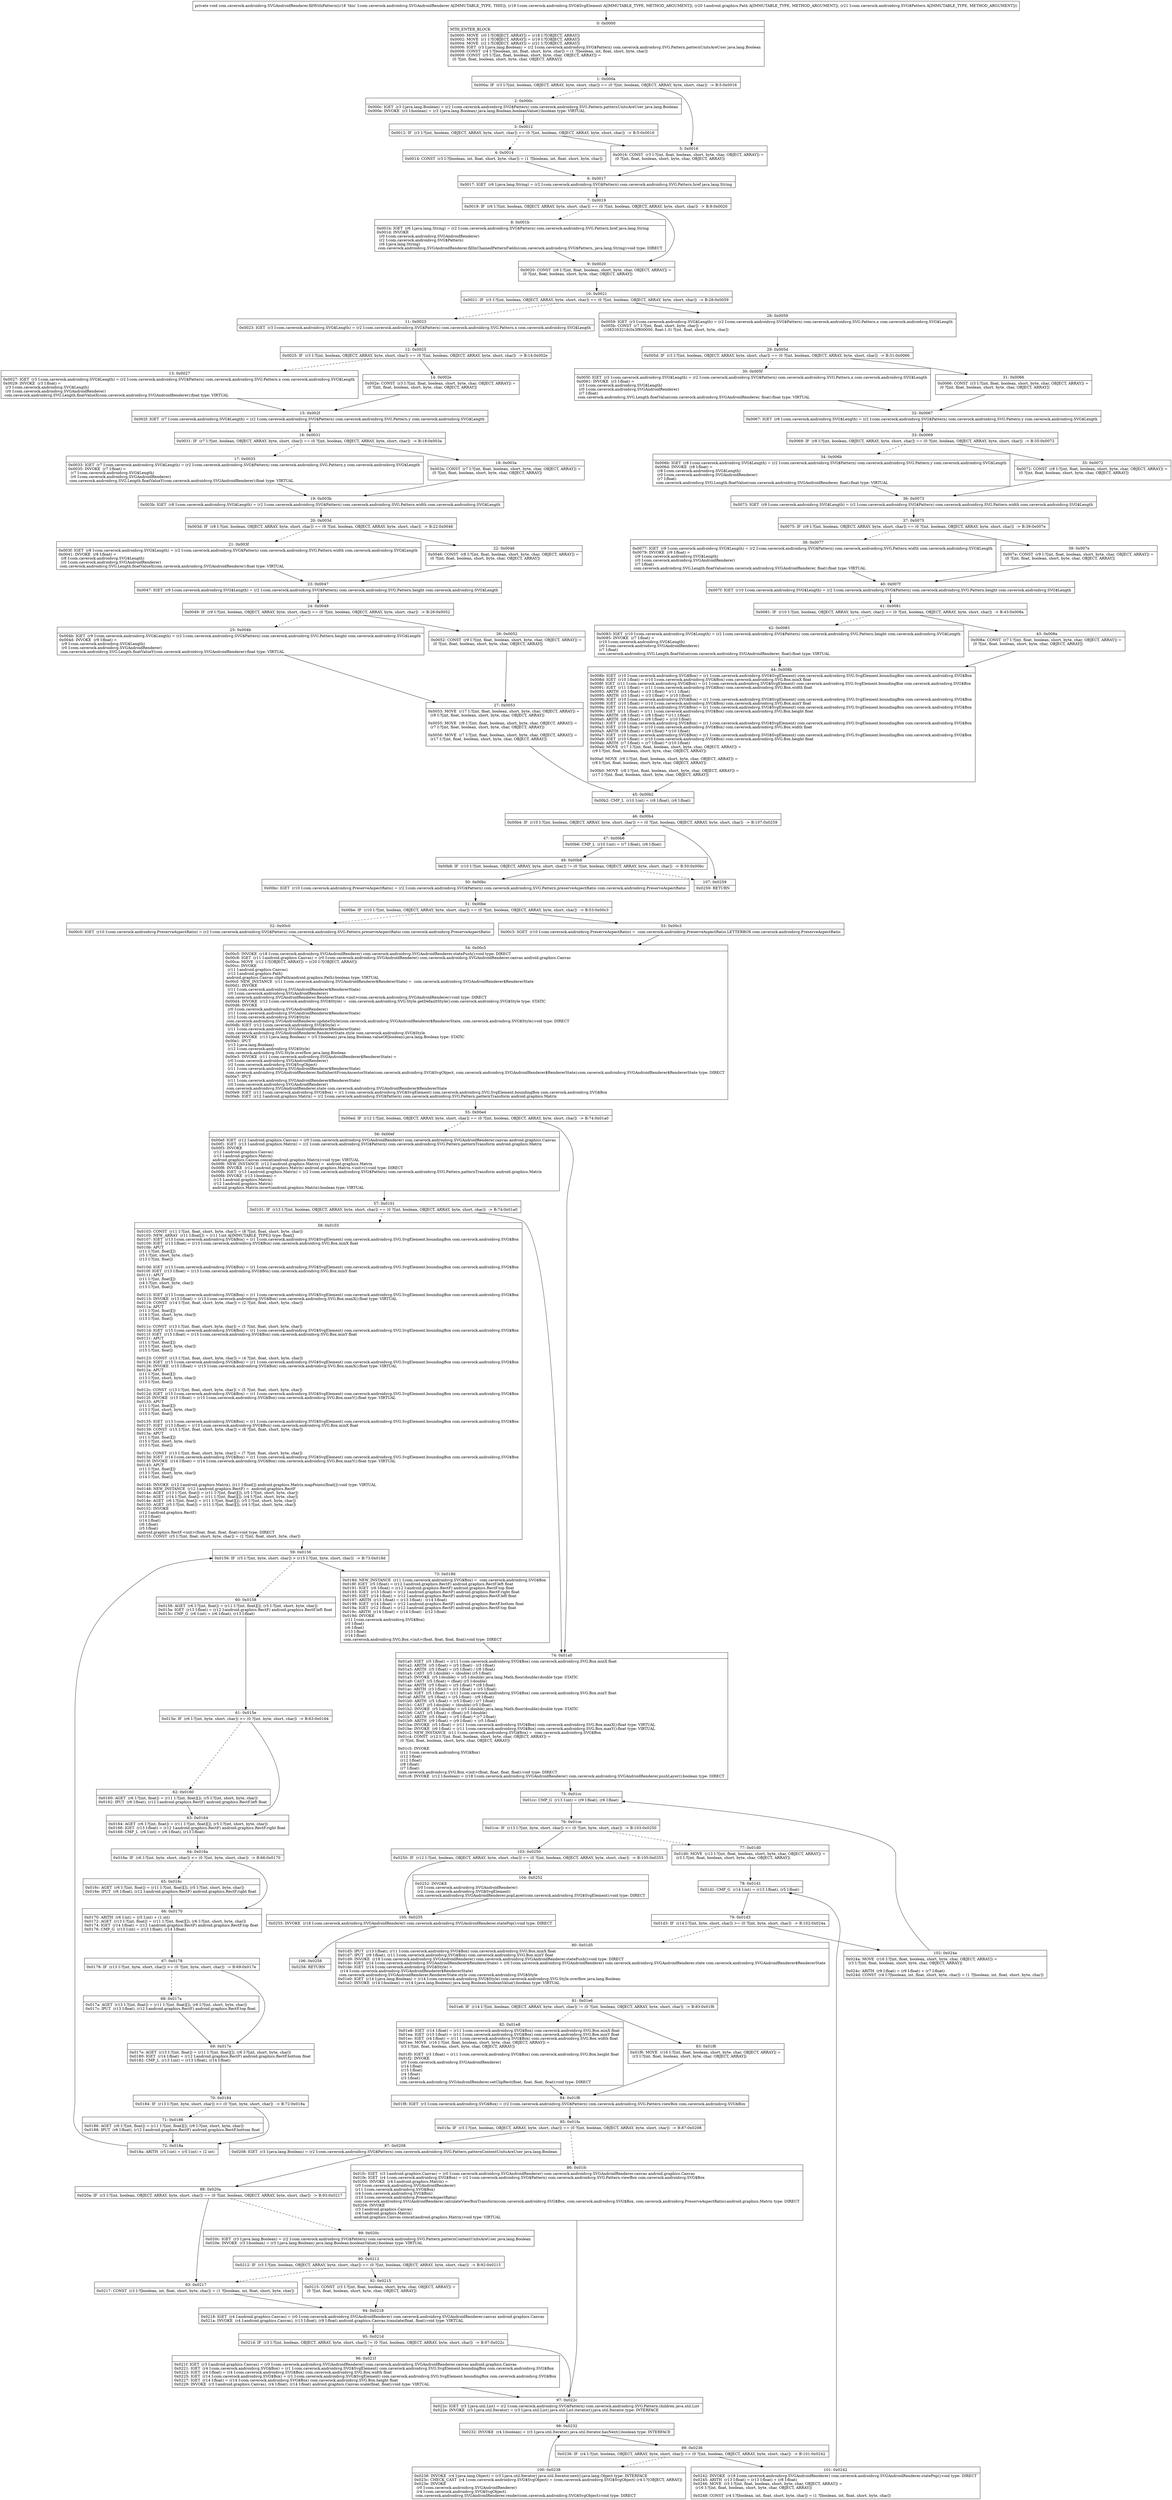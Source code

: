 digraph "CFG forcom.caverock.androidsvg.SVGAndroidRenderer.fillWithPattern(Lcom\/caverock\/androidsvg\/SVG$SvgElement;Landroid\/graphics\/Path;Lcom\/caverock\/androidsvg\/SVG$Pattern;)V" {
Node_0 [shape=record,label="{0\:\ 0x0000|MTH_ENTER_BLOCK\l|0x0000: MOVE  (r0 I:?[OBJECT, ARRAY]) = (r18 I:?[OBJECT, ARRAY]) \l0x0002: MOVE  (r1 I:?[OBJECT, ARRAY]) = (r19 I:?[OBJECT, ARRAY]) \l0x0004: MOVE  (r2 I:?[OBJECT, ARRAY]) = (r21 I:?[OBJECT, ARRAY]) \l0x0006: IGET  (r3 I:java.lang.Boolean) = (r2 I:com.caverock.androidsvg.SVG$Pattern) com.caverock.androidsvg.SVG.Pattern.patternUnitsAreUser java.lang.Boolean \l0x0008: CONST  (r4 I:?[boolean, int, float, short, byte, char]) = (1 ?[boolean, int, float, short, byte, char]) \l0x0009: CONST  (r5 I:?[int, float, boolean, short, byte, char, OBJECT, ARRAY]) = \l  (0 ?[int, float, boolean, short, byte, char, OBJECT, ARRAY])\l \l}"];
Node_1 [shape=record,label="{1\:\ 0x000a|0x000a: IF  (r3 I:?[int, boolean, OBJECT, ARRAY, byte, short, char]) == (0 ?[int, boolean, OBJECT, ARRAY, byte, short, char])  \-\> B:5:0x0016 \l}"];
Node_2 [shape=record,label="{2\:\ 0x000c|0x000c: IGET  (r3 I:java.lang.Boolean) = (r2 I:com.caverock.androidsvg.SVG$Pattern) com.caverock.androidsvg.SVG.Pattern.patternUnitsAreUser java.lang.Boolean \l0x000e: INVOKE  (r3 I:boolean) = (r3 I:java.lang.Boolean) java.lang.Boolean.booleanValue():boolean type: VIRTUAL \l}"];
Node_3 [shape=record,label="{3\:\ 0x0012|0x0012: IF  (r3 I:?[int, boolean, OBJECT, ARRAY, byte, short, char]) == (0 ?[int, boolean, OBJECT, ARRAY, byte, short, char])  \-\> B:5:0x0016 \l}"];
Node_4 [shape=record,label="{4\:\ 0x0014|0x0014: CONST  (r3 I:?[boolean, int, float, short, byte, char]) = (1 ?[boolean, int, float, short, byte, char]) \l}"];
Node_5 [shape=record,label="{5\:\ 0x0016|0x0016: CONST  (r3 I:?[int, float, boolean, short, byte, char, OBJECT, ARRAY]) = \l  (0 ?[int, float, boolean, short, byte, char, OBJECT, ARRAY])\l \l}"];
Node_6 [shape=record,label="{6\:\ 0x0017|0x0017: IGET  (r6 I:java.lang.String) = (r2 I:com.caverock.androidsvg.SVG$Pattern) com.caverock.androidsvg.SVG.Pattern.href java.lang.String \l}"];
Node_7 [shape=record,label="{7\:\ 0x0019|0x0019: IF  (r6 I:?[int, boolean, OBJECT, ARRAY, byte, short, char]) == (0 ?[int, boolean, OBJECT, ARRAY, byte, short, char])  \-\> B:9:0x0020 \l}"];
Node_8 [shape=record,label="{8\:\ 0x001b|0x001b: IGET  (r6 I:java.lang.String) = (r2 I:com.caverock.androidsvg.SVG$Pattern) com.caverock.androidsvg.SVG.Pattern.href java.lang.String \l0x001d: INVOKE  \l  (r0 I:com.caverock.androidsvg.SVGAndroidRenderer)\l  (r2 I:com.caverock.androidsvg.SVG$Pattern)\l  (r6 I:java.lang.String)\l com.caverock.androidsvg.SVGAndroidRenderer.fillInChainedPatternFields(com.caverock.androidsvg.SVG$Pattern, java.lang.String):void type: DIRECT \l}"];
Node_9 [shape=record,label="{9\:\ 0x0020|0x0020: CONST  (r6 I:?[int, float, boolean, short, byte, char, OBJECT, ARRAY]) = \l  (0 ?[int, float, boolean, short, byte, char, OBJECT, ARRAY])\l \l}"];
Node_10 [shape=record,label="{10\:\ 0x0021|0x0021: IF  (r3 I:?[int, boolean, OBJECT, ARRAY, byte, short, char]) == (0 ?[int, boolean, OBJECT, ARRAY, byte, short, char])  \-\> B:28:0x0059 \l}"];
Node_11 [shape=record,label="{11\:\ 0x0023|0x0023: IGET  (r3 I:com.caverock.androidsvg.SVG$Length) = (r2 I:com.caverock.androidsvg.SVG$Pattern) com.caverock.androidsvg.SVG.Pattern.x com.caverock.androidsvg.SVG$Length \l}"];
Node_12 [shape=record,label="{12\:\ 0x0025|0x0025: IF  (r3 I:?[int, boolean, OBJECT, ARRAY, byte, short, char]) == (0 ?[int, boolean, OBJECT, ARRAY, byte, short, char])  \-\> B:14:0x002e \l}"];
Node_13 [shape=record,label="{13\:\ 0x0027|0x0027: IGET  (r3 I:com.caverock.androidsvg.SVG$Length) = (r2 I:com.caverock.androidsvg.SVG$Pattern) com.caverock.androidsvg.SVG.Pattern.x com.caverock.androidsvg.SVG$Length \l0x0029: INVOKE  (r3 I:float) = \l  (r3 I:com.caverock.androidsvg.SVG$Length)\l  (r0 I:com.caverock.androidsvg.SVGAndroidRenderer)\l com.caverock.androidsvg.SVG.Length.floatValueX(com.caverock.androidsvg.SVGAndroidRenderer):float type: VIRTUAL \l}"];
Node_14 [shape=record,label="{14\:\ 0x002e|0x002e: CONST  (r3 I:?[int, float, boolean, short, byte, char, OBJECT, ARRAY]) = \l  (0 ?[int, float, boolean, short, byte, char, OBJECT, ARRAY])\l \l}"];
Node_15 [shape=record,label="{15\:\ 0x002f|0x002f: IGET  (r7 I:com.caverock.androidsvg.SVG$Length) = (r2 I:com.caverock.androidsvg.SVG$Pattern) com.caverock.androidsvg.SVG.Pattern.y com.caverock.androidsvg.SVG$Length \l}"];
Node_16 [shape=record,label="{16\:\ 0x0031|0x0031: IF  (r7 I:?[int, boolean, OBJECT, ARRAY, byte, short, char]) == (0 ?[int, boolean, OBJECT, ARRAY, byte, short, char])  \-\> B:18:0x003a \l}"];
Node_17 [shape=record,label="{17\:\ 0x0033|0x0033: IGET  (r7 I:com.caverock.androidsvg.SVG$Length) = (r2 I:com.caverock.androidsvg.SVG$Pattern) com.caverock.androidsvg.SVG.Pattern.y com.caverock.androidsvg.SVG$Length \l0x0035: INVOKE  (r7 I:float) = \l  (r7 I:com.caverock.androidsvg.SVG$Length)\l  (r0 I:com.caverock.androidsvg.SVGAndroidRenderer)\l com.caverock.androidsvg.SVG.Length.floatValueY(com.caverock.androidsvg.SVGAndroidRenderer):float type: VIRTUAL \l}"];
Node_18 [shape=record,label="{18\:\ 0x003a|0x003a: CONST  (r7 I:?[int, float, boolean, short, byte, char, OBJECT, ARRAY]) = \l  (0 ?[int, float, boolean, short, byte, char, OBJECT, ARRAY])\l \l}"];
Node_19 [shape=record,label="{19\:\ 0x003b|0x003b: IGET  (r8 I:com.caverock.androidsvg.SVG$Length) = (r2 I:com.caverock.androidsvg.SVG$Pattern) com.caverock.androidsvg.SVG.Pattern.width com.caverock.androidsvg.SVG$Length \l}"];
Node_20 [shape=record,label="{20\:\ 0x003d|0x003d: IF  (r8 I:?[int, boolean, OBJECT, ARRAY, byte, short, char]) == (0 ?[int, boolean, OBJECT, ARRAY, byte, short, char])  \-\> B:22:0x0046 \l}"];
Node_21 [shape=record,label="{21\:\ 0x003f|0x003f: IGET  (r8 I:com.caverock.androidsvg.SVG$Length) = (r2 I:com.caverock.androidsvg.SVG$Pattern) com.caverock.androidsvg.SVG.Pattern.width com.caverock.androidsvg.SVG$Length \l0x0041: INVOKE  (r8 I:float) = \l  (r8 I:com.caverock.androidsvg.SVG$Length)\l  (r0 I:com.caverock.androidsvg.SVGAndroidRenderer)\l com.caverock.androidsvg.SVG.Length.floatValueX(com.caverock.androidsvg.SVGAndroidRenderer):float type: VIRTUAL \l}"];
Node_22 [shape=record,label="{22\:\ 0x0046|0x0046: CONST  (r8 I:?[int, float, boolean, short, byte, char, OBJECT, ARRAY]) = \l  (0 ?[int, float, boolean, short, byte, char, OBJECT, ARRAY])\l \l}"];
Node_23 [shape=record,label="{23\:\ 0x0047|0x0047: IGET  (r9 I:com.caverock.androidsvg.SVG$Length) = (r2 I:com.caverock.androidsvg.SVG$Pattern) com.caverock.androidsvg.SVG.Pattern.height com.caverock.androidsvg.SVG$Length \l}"];
Node_24 [shape=record,label="{24\:\ 0x0049|0x0049: IF  (r9 I:?[int, boolean, OBJECT, ARRAY, byte, short, char]) == (0 ?[int, boolean, OBJECT, ARRAY, byte, short, char])  \-\> B:26:0x0052 \l}"];
Node_25 [shape=record,label="{25\:\ 0x004b|0x004b: IGET  (r9 I:com.caverock.androidsvg.SVG$Length) = (r2 I:com.caverock.androidsvg.SVG$Pattern) com.caverock.androidsvg.SVG.Pattern.height com.caverock.androidsvg.SVG$Length \l0x004d: INVOKE  (r9 I:float) = \l  (r9 I:com.caverock.androidsvg.SVG$Length)\l  (r0 I:com.caverock.androidsvg.SVGAndroidRenderer)\l com.caverock.androidsvg.SVG.Length.floatValueY(com.caverock.androidsvg.SVGAndroidRenderer):float type: VIRTUAL \l}"];
Node_26 [shape=record,label="{26\:\ 0x0052|0x0052: CONST  (r9 I:?[int, float, boolean, short, byte, char, OBJECT, ARRAY]) = \l  (0 ?[int, float, boolean, short, byte, char, OBJECT, ARRAY])\l \l}"];
Node_27 [shape=record,label="{27\:\ 0x0053|0x0053: MOVE  (r17 I:?[int, float, boolean, short, byte, char, OBJECT, ARRAY]) = \l  (r9 I:?[int, float, boolean, short, byte, char, OBJECT, ARRAY])\l \l0x0055: MOVE  (r9 I:?[int, float, boolean, short, byte, char, OBJECT, ARRAY]) = \l  (r7 I:?[int, float, boolean, short, byte, char, OBJECT, ARRAY])\l \l0x0056: MOVE  (r7 I:?[int, float, boolean, short, byte, char, OBJECT, ARRAY]) = \l  (r17 I:?[int, float, boolean, short, byte, char, OBJECT, ARRAY])\l \l}"];
Node_28 [shape=record,label="{28\:\ 0x0059|0x0059: IGET  (r3 I:com.caverock.androidsvg.SVG$Length) = (r2 I:com.caverock.androidsvg.SVG$Pattern) com.caverock.androidsvg.SVG.Pattern.x com.caverock.androidsvg.SVG$Length \l0x005b: CONST  (r7 I:?[int, float, short, byte, char]) = \l  (1065353216(0x3f800000, float:1.0) ?[int, float, short, byte, char])\l \l}"];
Node_29 [shape=record,label="{29\:\ 0x005d|0x005d: IF  (r3 I:?[int, boolean, OBJECT, ARRAY, byte, short, char]) == (0 ?[int, boolean, OBJECT, ARRAY, byte, short, char])  \-\> B:31:0x0066 \l}"];
Node_30 [shape=record,label="{30\:\ 0x005f|0x005f: IGET  (r3 I:com.caverock.androidsvg.SVG$Length) = (r2 I:com.caverock.androidsvg.SVG$Pattern) com.caverock.androidsvg.SVG.Pattern.x com.caverock.androidsvg.SVG$Length \l0x0061: INVOKE  (r3 I:float) = \l  (r3 I:com.caverock.androidsvg.SVG$Length)\l  (r0 I:com.caverock.androidsvg.SVGAndroidRenderer)\l  (r7 I:float)\l com.caverock.androidsvg.SVG.Length.floatValue(com.caverock.androidsvg.SVGAndroidRenderer, float):float type: VIRTUAL \l}"];
Node_31 [shape=record,label="{31\:\ 0x0066|0x0066: CONST  (r3 I:?[int, float, boolean, short, byte, char, OBJECT, ARRAY]) = \l  (0 ?[int, float, boolean, short, byte, char, OBJECT, ARRAY])\l \l}"];
Node_32 [shape=record,label="{32\:\ 0x0067|0x0067: IGET  (r8 I:com.caverock.androidsvg.SVG$Length) = (r2 I:com.caverock.androidsvg.SVG$Pattern) com.caverock.androidsvg.SVG.Pattern.y com.caverock.androidsvg.SVG$Length \l}"];
Node_33 [shape=record,label="{33\:\ 0x0069|0x0069: IF  (r8 I:?[int, boolean, OBJECT, ARRAY, byte, short, char]) == (0 ?[int, boolean, OBJECT, ARRAY, byte, short, char])  \-\> B:35:0x0072 \l}"];
Node_34 [shape=record,label="{34\:\ 0x006b|0x006b: IGET  (r8 I:com.caverock.androidsvg.SVG$Length) = (r2 I:com.caverock.androidsvg.SVG$Pattern) com.caverock.androidsvg.SVG.Pattern.y com.caverock.androidsvg.SVG$Length \l0x006d: INVOKE  (r8 I:float) = \l  (r8 I:com.caverock.androidsvg.SVG$Length)\l  (r0 I:com.caverock.androidsvg.SVGAndroidRenderer)\l  (r7 I:float)\l com.caverock.androidsvg.SVG.Length.floatValue(com.caverock.androidsvg.SVGAndroidRenderer, float):float type: VIRTUAL \l}"];
Node_35 [shape=record,label="{35\:\ 0x0072|0x0072: CONST  (r8 I:?[int, float, boolean, short, byte, char, OBJECT, ARRAY]) = \l  (0 ?[int, float, boolean, short, byte, char, OBJECT, ARRAY])\l \l}"];
Node_36 [shape=record,label="{36\:\ 0x0073|0x0073: IGET  (r9 I:com.caverock.androidsvg.SVG$Length) = (r2 I:com.caverock.androidsvg.SVG$Pattern) com.caverock.androidsvg.SVG.Pattern.width com.caverock.androidsvg.SVG$Length \l}"];
Node_37 [shape=record,label="{37\:\ 0x0075|0x0075: IF  (r9 I:?[int, boolean, OBJECT, ARRAY, byte, short, char]) == (0 ?[int, boolean, OBJECT, ARRAY, byte, short, char])  \-\> B:39:0x007e \l}"];
Node_38 [shape=record,label="{38\:\ 0x0077|0x0077: IGET  (r9 I:com.caverock.androidsvg.SVG$Length) = (r2 I:com.caverock.androidsvg.SVG$Pattern) com.caverock.androidsvg.SVG.Pattern.width com.caverock.androidsvg.SVG$Length \l0x0079: INVOKE  (r9 I:float) = \l  (r9 I:com.caverock.androidsvg.SVG$Length)\l  (r0 I:com.caverock.androidsvg.SVGAndroidRenderer)\l  (r7 I:float)\l com.caverock.androidsvg.SVG.Length.floatValue(com.caverock.androidsvg.SVGAndroidRenderer, float):float type: VIRTUAL \l}"];
Node_39 [shape=record,label="{39\:\ 0x007e|0x007e: CONST  (r9 I:?[int, float, boolean, short, byte, char, OBJECT, ARRAY]) = \l  (0 ?[int, float, boolean, short, byte, char, OBJECT, ARRAY])\l \l}"];
Node_40 [shape=record,label="{40\:\ 0x007f|0x007f: IGET  (r10 I:com.caverock.androidsvg.SVG$Length) = (r2 I:com.caverock.androidsvg.SVG$Pattern) com.caverock.androidsvg.SVG.Pattern.height com.caverock.androidsvg.SVG$Length \l}"];
Node_41 [shape=record,label="{41\:\ 0x0081|0x0081: IF  (r10 I:?[int, boolean, OBJECT, ARRAY, byte, short, char]) == (0 ?[int, boolean, OBJECT, ARRAY, byte, short, char])  \-\> B:43:0x008a \l}"];
Node_42 [shape=record,label="{42\:\ 0x0083|0x0083: IGET  (r10 I:com.caverock.androidsvg.SVG$Length) = (r2 I:com.caverock.androidsvg.SVG$Pattern) com.caverock.androidsvg.SVG.Pattern.height com.caverock.androidsvg.SVG$Length \l0x0085: INVOKE  (r7 I:float) = \l  (r10 I:com.caverock.androidsvg.SVG$Length)\l  (r0 I:com.caverock.androidsvg.SVGAndroidRenderer)\l  (r7 I:float)\l com.caverock.androidsvg.SVG.Length.floatValue(com.caverock.androidsvg.SVGAndroidRenderer, float):float type: VIRTUAL \l}"];
Node_43 [shape=record,label="{43\:\ 0x008a|0x008a: CONST  (r7 I:?[int, float, boolean, short, byte, char, OBJECT, ARRAY]) = \l  (0 ?[int, float, boolean, short, byte, char, OBJECT, ARRAY])\l \l}"];
Node_44 [shape=record,label="{44\:\ 0x008b|0x008b: IGET  (r10 I:com.caverock.androidsvg.SVG$Box) = (r1 I:com.caverock.androidsvg.SVG$SvgElement) com.caverock.androidsvg.SVG.SvgElement.boundingBox com.caverock.androidsvg.SVG$Box \l0x008d: IGET  (r10 I:float) = (r10 I:com.caverock.androidsvg.SVG$Box) com.caverock.androidsvg.SVG.Box.minX float \l0x008f: IGET  (r11 I:com.caverock.androidsvg.SVG$Box) = (r1 I:com.caverock.androidsvg.SVG$SvgElement) com.caverock.androidsvg.SVG.SvgElement.boundingBox com.caverock.androidsvg.SVG$Box \l0x0091: IGET  (r11 I:float) = (r11 I:com.caverock.androidsvg.SVG$Box) com.caverock.androidsvg.SVG.Box.width float \l0x0093: ARITH  (r3 I:float) = (r3 I:float) * (r11 I:float) \l0x0095: ARITH  (r3 I:float) = (r3 I:float) + (r10 I:float) \l0x0096: IGET  (r10 I:com.caverock.androidsvg.SVG$Box) = (r1 I:com.caverock.androidsvg.SVG$SvgElement) com.caverock.androidsvg.SVG.SvgElement.boundingBox com.caverock.androidsvg.SVG$Box \l0x0098: IGET  (r10 I:float) = (r10 I:com.caverock.androidsvg.SVG$Box) com.caverock.androidsvg.SVG.Box.minY float \l0x009a: IGET  (r11 I:com.caverock.androidsvg.SVG$Box) = (r1 I:com.caverock.androidsvg.SVG$SvgElement) com.caverock.androidsvg.SVG.SvgElement.boundingBox com.caverock.androidsvg.SVG$Box \l0x009c: IGET  (r11 I:float) = (r11 I:com.caverock.androidsvg.SVG$Box) com.caverock.androidsvg.SVG.Box.height float \l0x009e: ARITH  (r8 I:float) = (r8 I:float) * (r11 I:float) \l0x00a0: ARITH  (r8 I:float) = (r8 I:float) + (r10 I:float) \l0x00a1: IGET  (r10 I:com.caverock.androidsvg.SVG$Box) = (r1 I:com.caverock.androidsvg.SVG$SvgElement) com.caverock.androidsvg.SVG.SvgElement.boundingBox com.caverock.androidsvg.SVG$Box \l0x00a3: IGET  (r10 I:float) = (r10 I:com.caverock.androidsvg.SVG$Box) com.caverock.androidsvg.SVG.Box.width float \l0x00a5: ARITH  (r9 I:float) = (r9 I:float) * (r10 I:float) \l0x00a7: IGET  (r10 I:com.caverock.androidsvg.SVG$Box) = (r1 I:com.caverock.androidsvg.SVG$SvgElement) com.caverock.androidsvg.SVG.SvgElement.boundingBox com.caverock.androidsvg.SVG$Box \l0x00a9: IGET  (r10 I:float) = (r10 I:com.caverock.androidsvg.SVG$Box) com.caverock.androidsvg.SVG.Box.height float \l0x00ab: ARITH  (r7 I:float) = (r7 I:float) * (r10 I:float) \l0x00ad: MOVE  (r17 I:?[int, float, boolean, short, byte, char, OBJECT, ARRAY]) = \l  (r9 I:?[int, float, boolean, short, byte, char, OBJECT, ARRAY])\l \l0x00af: MOVE  (r9 I:?[int, float, boolean, short, byte, char, OBJECT, ARRAY]) = \l  (r8 I:?[int, float, boolean, short, byte, char, OBJECT, ARRAY])\l \l0x00b0: MOVE  (r8 I:?[int, float, boolean, short, byte, char, OBJECT, ARRAY]) = \l  (r17 I:?[int, float, boolean, short, byte, char, OBJECT, ARRAY])\l \l}"];
Node_45 [shape=record,label="{45\:\ 0x00b2|0x00b2: CMP_L  (r10 I:int) = (r8 I:float), (r6 I:float) \l}"];
Node_46 [shape=record,label="{46\:\ 0x00b4|0x00b4: IF  (r10 I:?[int, boolean, OBJECT, ARRAY, byte, short, char]) == (0 ?[int, boolean, OBJECT, ARRAY, byte, short, char])  \-\> B:107:0x0259 \l}"];
Node_47 [shape=record,label="{47\:\ 0x00b6|0x00b6: CMP_L  (r10 I:int) = (r7 I:float), (r6 I:float) \l}"];
Node_48 [shape=record,label="{48\:\ 0x00b8|0x00b8: IF  (r10 I:?[int, boolean, OBJECT, ARRAY, byte, short, char]) != (0 ?[int, boolean, OBJECT, ARRAY, byte, short, char])  \-\> B:50:0x00bc \l}"];
Node_50 [shape=record,label="{50\:\ 0x00bc|0x00bc: IGET  (r10 I:com.caverock.androidsvg.PreserveAspectRatio) = (r2 I:com.caverock.androidsvg.SVG$Pattern) com.caverock.androidsvg.SVG.Pattern.preserveAspectRatio com.caverock.androidsvg.PreserveAspectRatio \l}"];
Node_51 [shape=record,label="{51\:\ 0x00be|0x00be: IF  (r10 I:?[int, boolean, OBJECT, ARRAY, byte, short, char]) == (0 ?[int, boolean, OBJECT, ARRAY, byte, short, char])  \-\> B:53:0x00c3 \l}"];
Node_52 [shape=record,label="{52\:\ 0x00c0|0x00c0: IGET  (r10 I:com.caverock.androidsvg.PreserveAspectRatio) = (r2 I:com.caverock.androidsvg.SVG$Pattern) com.caverock.androidsvg.SVG.Pattern.preserveAspectRatio com.caverock.androidsvg.PreserveAspectRatio \l}"];
Node_53 [shape=record,label="{53\:\ 0x00c3|0x00c3: SGET  (r10 I:com.caverock.androidsvg.PreserveAspectRatio) =  com.caverock.androidsvg.PreserveAspectRatio.LETTERBOX com.caverock.androidsvg.PreserveAspectRatio \l}"];
Node_54 [shape=record,label="{54\:\ 0x00c5|0x00c5: INVOKE  (r18 I:com.caverock.androidsvg.SVGAndroidRenderer) com.caverock.androidsvg.SVGAndroidRenderer.statePush():void type: DIRECT \l0x00c8: IGET  (r11 I:android.graphics.Canvas) = (r0 I:com.caverock.androidsvg.SVGAndroidRenderer) com.caverock.androidsvg.SVGAndroidRenderer.canvas android.graphics.Canvas \l0x00ca: MOVE  (r12 I:?[OBJECT, ARRAY]) = (r20 I:?[OBJECT, ARRAY]) \l0x00cc: INVOKE  \l  (r11 I:android.graphics.Canvas)\l  (r12 I:android.graphics.Path)\l android.graphics.Canvas.clipPath(android.graphics.Path):boolean type: VIRTUAL \l0x00cf: NEW_INSTANCE  (r11 I:com.caverock.androidsvg.SVGAndroidRenderer$RendererState) =  com.caverock.androidsvg.SVGAndroidRenderer$RendererState \l0x00d1: INVOKE  \l  (r11 I:com.caverock.androidsvg.SVGAndroidRenderer$RendererState)\l  (r0 I:com.caverock.androidsvg.SVGAndroidRenderer)\l com.caverock.androidsvg.SVGAndroidRenderer.RendererState.\<init\>(com.caverock.androidsvg.SVGAndroidRenderer):void type: DIRECT \l0x00d4: INVOKE  (r12 I:com.caverock.androidsvg.SVG$Style) =  com.caverock.androidsvg.SVG.Style.getDefaultStyle():com.caverock.androidsvg.SVG$Style type: STATIC \l0x00d8: INVOKE  \l  (r0 I:com.caverock.androidsvg.SVGAndroidRenderer)\l  (r11 I:com.caverock.androidsvg.SVGAndroidRenderer$RendererState)\l  (r12 I:com.caverock.androidsvg.SVG$Style)\l com.caverock.androidsvg.SVGAndroidRenderer.updateStyle(com.caverock.androidsvg.SVGAndroidRenderer$RendererState, com.caverock.androidsvg.SVG$Style):void type: DIRECT \l0x00db: IGET  (r12 I:com.caverock.androidsvg.SVG$Style) = \l  (r11 I:com.caverock.androidsvg.SVGAndroidRenderer$RendererState)\l com.caverock.androidsvg.SVGAndroidRenderer.RendererState.style com.caverock.androidsvg.SVG$Style \l0x00dd: INVOKE  (r13 I:java.lang.Boolean) = (r5 I:boolean) java.lang.Boolean.valueOf(boolean):java.lang.Boolean type: STATIC \l0x00e1: IPUT  \l  (r13 I:java.lang.Boolean)\l  (r12 I:com.caverock.androidsvg.SVG$Style)\l com.caverock.androidsvg.SVG.Style.overflow java.lang.Boolean \l0x00e3: INVOKE  (r11 I:com.caverock.androidsvg.SVGAndroidRenderer$RendererState) = \l  (r0 I:com.caverock.androidsvg.SVGAndroidRenderer)\l  (r2 I:com.caverock.androidsvg.SVG$SvgObject)\l  (r11 I:com.caverock.androidsvg.SVGAndroidRenderer$RendererState)\l com.caverock.androidsvg.SVGAndroidRenderer.findInheritFromAncestorState(com.caverock.androidsvg.SVG$SvgObject, com.caverock.androidsvg.SVGAndroidRenderer$RendererState):com.caverock.androidsvg.SVGAndroidRenderer$RendererState type: DIRECT \l0x00e7: IPUT  \l  (r11 I:com.caverock.androidsvg.SVGAndroidRenderer$RendererState)\l  (r0 I:com.caverock.androidsvg.SVGAndroidRenderer)\l com.caverock.androidsvg.SVGAndroidRenderer.state com.caverock.androidsvg.SVGAndroidRenderer$RendererState \l0x00e9: IGET  (r11 I:com.caverock.androidsvg.SVG$Box) = (r1 I:com.caverock.androidsvg.SVG$SvgElement) com.caverock.androidsvg.SVG.SvgElement.boundingBox com.caverock.androidsvg.SVG$Box \l0x00eb: IGET  (r12 I:android.graphics.Matrix) = (r2 I:com.caverock.androidsvg.SVG$Pattern) com.caverock.androidsvg.SVG.Pattern.patternTransform android.graphics.Matrix \l}"];
Node_55 [shape=record,label="{55\:\ 0x00ed|0x00ed: IF  (r12 I:?[int, boolean, OBJECT, ARRAY, byte, short, char]) == (0 ?[int, boolean, OBJECT, ARRAY, byte, short, char])  \-\> B:74:0x01a0 \l}"];
Node_56 [shape=record,label="{56\:\ 0x00ef|0x00ef: IGET  (r12 I:android.graphics.Canvas) = (r0 I:com.caverock.androidsvg.SVGAndroidRenderer) com.caverock.androidsvg.SVGAndroidRenderer.canvas android.graphics.Canvas \l0x00f1: IGET  (r13 I:android.graphics.Matrix) = (r2 I:com.caverock.androidsvg.SVG$Pattern) com.caverock.androidsvg.SVG.Pattern.patternTransform android.graphics.Matrix \l0x00f3: INVOKE  \l  (r12 I:android.graphics.Canvas)\l  (r13 I:android.graphics.Matrix)\l android.graphics.Canvas.concat(android.graphics.Matrix):void type: VIRTUAL \l0x00f6: NEW_INSTANCE  (r12 I:android.graphics.Matrix) =  android.graphics.Matrix \l0x00f8: INVOKE  (r12 I:android.graphics.Matrix) android.graphics.Matrix.\<init\>():void type: DIRECT \l0x00fb: IGET  (r13 I:android.graphics.Matrix) = (r2 I:com.caverock.androidsvg.SVG$Pattern) com.caverock.androidsvg.SVG.Pattern.patternTransform android.graphics.Matrix \l0x00fd: INVOKE  (r13 I:boolean) = \l  (r13 I:android.graphics.Matrix)\l  (r12 I:android.graphics.Matrix)\l android.graphics.Matrix.invert(android.graphics.Matrix):boolean type: VIRTUAL \l}"];
Node_57 [shape=record,label="{57\:\ 0x0101|0x0101: IF  (r13 I:?[int, boolean, OBJECT, ARRAY, byte, short, char]) == (0 ?[int, boolean, OBJECT, ARRAY, byte, short, char])  \-\> B:74:0x01a0 \l}"];
Node_58 [shape=record,label="{58\:\ 0x0103|0x0103: CONST  (r11 I:?[int, float, short, byte, char]) = (8 ?[int, float, short, byte, char]) \l0x0105: NEW_ARRAY  (r11 I:float[]) = (r11 I:int A[IMMUTABLE_TYPE]) type: float[] \l0x0107: IGET  (r13 I:com.caverock.androidsvg.SVG$Box) = (r1 I:com.caverock.androidsvg.SVG$SvgElement) com.caverock.androidsvg.SVG.SvgElement.boundingBox com.caverock.androidsvg.SVG$Box \l0x0109: IGET  (r13 I:float) = (r13 I:com.caverock.androidsvg.SVG$Box) com.caverock.androidsvg.SVG.Box.minX float \l0x010b: APUT  \l  (r11 I:?[int, float][])\l  (r5 I:?[int, short, byte, char])\l  (r13 I:?[int, float])\l \l0x010d: IGET  (r13 I:com.caverock.androidsvg.SVG$Box) = (r1 I:com.caverock.androidsvg.SVG$SvgElement) com.caverock.androidsvg.SVG.SvgElement.boundingBox com.caverock.androidsvg.SVG$Box \l0x010f: IGET  (r13 I:float) = (r13 I:com.caverock.androidsvg.SVG$Box) com.caverock.androidsvg.SVG.Box.minY float \l0x0111: APUT  \l  (r11 I:?[int, float][])\l  (r4 I:?[int, short, byte, char])\l  (r13 I:?[int, float])\l \l0x0113: IGET  (r13 I:com.caverock.androidsvg.SVG$Box) = (r1 I:com.caverock.androidsvg.SVG$SvgElement) com.caverock.androidsvg.SVG.SvgElement.boundingBox com.caverock.androidsvg.SVG$Box \l0x0115: INVOKE  (r13 I:float) = (r13 I:com.caverock.androidsvg.SVG$Box) com.caverock.androidsvg.SVG.Box.maxX():float type: VIRTUAL \l0x0119: CONST  (r14 I:?[int, float, short, byte, char]) = (2 ?[int, float, short, byte, char]) \l0x011a: APUT  \l  (r11 I:?[int, float][])\l  (r14 I:?[int, short, byte, char])\l  (r13 I:?[int, float])\l \l0x011c: CONST  (r13 I:?[int, float, short, byte, char]) = (3 ?[int, float, short, byte, char]) \l0x011d: IGET  (r15 I:com.caverock.androidsvg.SVG$Box) = (r1 I:com.caverock.androidsvg.SVG$SvgElement) com.caverock.androidsvg.SVG.SvgElement.boundingBox com.caverock.androidsvg.SVG$Box \l0x011f: IGET  (r15 I:float) = (r15 I:com.caverock.androidsvg.SVG$Box) com.caverock.androidsvg.SVG.Box.minY float \l0x0121: APUT  \l  (r11 I:?[int, float][])\l  (r13 I:?[int, short, byte, char])\l  (r15 I:?[int, float])\l \l0x0123: CONST  (r13 I:?[int, float, short, byte, char]) = (4 ?[int, float, short, byte, char]) \l0x0124: IGET  (r15 I:com.caverock.androidsvg.SVG$Box) = (r1 I:com.caverock.androidsvg.SVG$SvgElement) com.caverock.androidsvg.SVG.SvgElement.boundingBox com.caverock.androidsvg.SVG$Box \l0x0126: INVOKE  (r15 I:float) = (r15 I:com.caverock.androidsvg.SVG$Box) com.caverock.androidsvg.SVG.Box.maxX():float type: VIRTUAL \l0x012a: APUT  \l  (r11 I:?[int, float][])\l  (r13 I:?[int, short, byte, char])\l  (r15 I:?[int, float])\l \l0x012c: CONST  (r13 I:?[int, float, short, byte, char]) = (5 ?[int, float, short, byte, char]) \l0x012d: IGET  (r15 I:com.caverock.androidsvg.SVG$Box) = (r1 I:com.caverock.androidsvg.SVG$SvgElement) com.caverock.androidsvg.SVG.SvgElement.boundingBox com.caverock.androidsvg.SVG$Box \l0x012f: INVOKE  (r15 I:float) = (r15 I:com.caverock.androidsvg.SVG$Box) com.caverock.androidsvg.SVG.Box.maxY():float type: VIRTUAL \l0x0133: APUT  \l  (r11 I:?[int, float][])\l  (r13 I:?[int, short, byte, char])\l  (r15 I:?[int, float])\l \l0x0135: IGET  (r13 I:com.caverock.androidsvg.SVG$Box) = (r1 I:com.caverock.androidsvg.SVG$SvgElement) com.caverock.androidsvg.SVG.SvgElement.boundingBox com.caverock.androidsvg.SVG$Box \l0x0137: IGET  (r13 I:float) = (r13 I:com.caverock.androidsvg.SVG$Box) com.caverock.androidsvg.SVG.Box.minX float \l0x0139: CONST  (r15 I:?[int, float, short, byte, char]) = (6 ?[int, float, short, byte, char]) \l0x013a: APUT  \l  (r11 I:?[int, float][])\l  (r15 I:?[int, short, byte, char])\l  (r13 I:?[int, float])\l \l0x013c: CONST  (r13 I:?[int, float, short, byte, char]) = (7 ?[int, float, short, byte, char]) \l0x013d: IGET  (r14 I:com.caverock.androidsvg.SVG$Box) = (r1 I:com.caverock.androidsvg.SVG$SvgElement) com.caverock.androidsvg.SVG.SvgElement.boundingBox com.caverock.androidsvg.SVG$Box \l0x013f: INVOKE  (r14 I:float) = (r14 I:com.caverock.androidsvg.SVG$Box) com.caverock.androidsvg.SVG.Box.maxY():float type: VIRTUAL \l0x0143: APUT  \l  (r11 I:?[int, float][])\l  (r13 I:?[int, short, byte, char])\l  (r14 I:?[int, float])\l \l0x0145: INVOKE  (r12 I:android.graphics.Matrix), (r11 I:float[]) android.graphics.Matrix.mapPoints(float[]):void type: VIRTUAL \l0x0148: NEW_INSTANCE  (r12 I:android.graphics.RectF) =  android.graphics.RectF \l0x014a: AGET  (r13 I:?[int, float]) = (r11 I:?[int, float][]), (r5 I:?[int, short, byte, char]) \l0x014c: AGET  (r14 I:?[int, float]) = (r11 I:?[int, float][]), (r4 I:?[int, short, byte, char]) \l0x014e: AGET  (r6 I:?[int, float]) = (r11 I:?[int, float][]), (r5 I:?[int, short, byte, char]) \l0x0150: AGET  (r5 I:?[int, float]) = (r11 I:?[int, float][]), (r4 I:?[int, short, byte, char]) \l0x0152: INVOKE  \l  (r12 I:android.graphics.RectF)\l  (r13 I:float)\l  (r14 I:float)\l  (r6 I:float)\l  (r5 I:float)\l android.graphics.RectF.\<init\>(float, float, float, float):void type: DIRECT \l0x0155: CONST  (r5 I:?[int, float, short, byte, char]) = (2 ?[int, float, short, byte, char]) \l}"];
Node_59 [shape=record,label="{59\:\ 0x0156|0x0156: IF  (r5 I:?[int, byte, short, char]) \> (r15 I:?[int, byte, short, char])  \-\> B:73:0x018d \l}"];
Node_60 [shape=record,label="{60\:\ 0x0158|0x0158: AGET  (r6 I:?[int, float]) = (r11 I:?[int, float][]), (r5 I:?[int, short, byte, char]) \l0x015a: IGET  (r13 I:float) = (r12 I:android.graphics.RectF) android.graphics.RectF.left float \l0x015c: CMP_G  (r6 I:int) = (r6 I:float), (r13 I:float) \l}"];
Node_61 [shape=record,label="{61\:\ 0x015e|0x015e: IF  (r6 I:?[int, byte, short, char]) \>= (0 ?[int, byte, short, char])  \-\> B:63:0x0164 \l}"];
Node_62 [shape=record,label="{62\:\ 0x0160|0x0160: AGET  (r6 I:?[int, float]) = (r11 I:?[int, float][]), (r5 I:?[int, short, byte, char]) \l0x0162: IPUT  (r6 I:float), (r12 I:android.graphics.RectF) android.graphics.RectF.left float \l}"];
Node_63 [shape=record,label="{63\:\ 0x0164|0x0164: AGET  (r6 I:?[int, float]) = (r11 I:?[int, float][]), (r5 I:?[int, short, byte, char]) \l0x0166: IGET  (r13 I:float) = (r12 I:android.graphics.RectF) android.graphics.RectF.right float \l0x0168: CMP_L  (r6 I:int) = (r6 I:float), (r13 I:float) \l}"];
Node_64 [shape=record,label="{64\:\ 0x016a|0x016a: IF  (r6 I:?[int, byte, short, char]) \<= (0 ?[int, byte, short, char])  \-\> B:66:0x0170 \l}"];
Node_65 [shape=record,label="{65\:\ 0x016c|0x016c: AGET  (r6 I:?[int, float]) = (r11 I:?[int, float][]), (r5 I:?[int, short, byte, char]) \l0x016e: IPUT  (r6 I:float), (r12 I:android.graphics.RectF) android.graphics.RectF.right float \l}"];
Node_66 [shape=record,label="{66\:\ 0x0170|0x0170: ARITH  (r6 I:int) = (r5 I:int) + (1 int) \l0x0172: AGET  (r13 I:?[int, float]) = (r11 I:?[int, float][]), (r6 I:?[int, short, byte, char]) \l0x0174: IGET  (r14 I:float) = (r12 I:android.graphics.RectF) android.graphics.RectF.top float \l0x0176: CMP_G  (r13 I:int) = (r13 I:float), (r14 I:float) \l}"];
Node_67 [shape=record,label="{67\:\ 0x0178|0x0178: IF  (r13 I:?[int, byte, short, char]) \>= (0 ?[int, byte, short, char])  \-\> B:69:0x017e \l}"];
Node_68 [shape=record,label="{68\:\ 0x017a|0x017a: AGET  (r13 I:?[int, float]) = (r11 I:?[int, float][]), (r6 I:?[int, short, byte, char]) \l0x017c: IPUT  (r13 I:float), (r12 I:android.graphics.RectF) android.graphics.RectF.top float \l}"];
Node_69 [shape=record,label="{69\:\ 0x017e|0x017e: AGET  (r13 I:?[int, float]) = (r11 I:?[int, float][]), (r6 I:?[int, short, byte, char]) \l0x0180: IGET  (r14 I:float) = (r12 I:android.graphics.RectF) android.graphics.RectF.bottom float \l0x0182: CMP_L  (r13 I:int) = (r13 I:float), (r14 I:float) \l}"];
Node_70 [shape=record,label="{70\:\ 0x0184|0x0184: IF  (r13 I:?[int, byte, short, char]) \<= (0 ?[int, byte, short, char])  \-\> B:72:0x018a \l}"];
Node_71 [shape=record,label="{71\:\ 0x0186|0x0186: AGET  (r6 I:?[int, float]) = (r11 I:?[int, float][]), (r6 I:?[int, short, byte, char]) \l0x0188: IPUT  (r6 I:float), (r12 I:android.graphics.RectF) android.graphics.RectF.bottom float \l}"];
Node_72 [shape=record,label="{72\:\ 0x018a|0x018a: ARITH  (r5 I:int) = (r5 I:int) + (2 int) \l}"];
Node_73 [shape=record,label="{73\:\ 0x018d|0x018d: NEW_INSTANCE  (r11 I:com.caverock.androidsvg.SVG$Box) =  com.caverock.androidsvg.SVG$Box \l0x018f: IGET  (r5 I:float) = (r12 I:android.graphics.RectF) android.graphics.RectF.left float \l0x0191: IGET  (r6 I:float) = (r12 I:android.graphics.RectF) android.graphics.RectF.top float \l0x0193: IGET  (r13 I:float) = (r12 I:android.graphics.RectF) android.graphics.RectF.right float \l0x0195: IGET  (r14 I:float) = (r12 I:android.graphics.RectF) android.graphics.RectF.left float \l0x0197: ARITH  (r13 I:float) = (r13 I:float) \- (r14 I:float) \l0x0198: IGET  (r14 I:float) = (r12 I:android.graphics.RectF) android.graphics.RectF.bottom float \l0x019a: IGET  (r12 I:float) = (r12 I:android.graphics.RectF) android.graphics.RectF.top float \l0x019c: ARITH  (r14 I:float) = (r14 I:float) \- (r12 I:float) \l0x019d: INVOKE  \l  (r11 I:com.caverock.androidsvg.SVG$Box)\l  (r5 I:float)\l  (r6 I:float)\l  (r13 I:float)\l  (r14 I:float)\l com.caverock.androidsvg.SVG.Box.\<init\>(float, float, float, float):void type: DIRECT \l}"];
Node_74 [shape=record,label="{74\:\ 0x01a0|0x01a0: IGET  (r5 I:float) = (r11 I:com.caverock.androidsvg.SVG$Box) com.caverock.androidsvg.SVG.Box.minX float \l0x01a2: ARITH  (r5 I:float) = (r5 I:float) \- (r3 I:float) \l0x01a3: ARITH  (r5 I:float) = (r5 I:float) \/ (r8 I:float) \l0x01a4: CAST  (r5 I:double) = (double) (r5 I:float) \l0x01a5: INVOKE  (r5 I:double) = (r5 I:double) java.lang.Math.floor(double):double type: STATIC \l0x01a9: CAST  (r5 I:float) = (float) (r5 I:double) \l0x01aa: ARITH  (r5 I:float) = (r5 I:float) * (r8 I:float) \l0x01ac: ARITH  (r3 I:float) = (r3 I:float) + (r5 I:float) \l0x01ad: IGET  (r5 I:float) = (r11 I:com.caverock.androidsvg.SVG$Box) com.caverock.androidsvg.SVG.Box.minY float \l0x01af: ARITH  (r5 I:float) = (r5 I:float) \- (r9 I:float) \l0x01b0: ARITH  (r5 I:float) = (r5 I:float) \/ (r7 I:float) \l0x01b1: CAST  (r5 I:double) = (double) (r5 I:float) \l0x01b2: INVOKE  (r5 I:double) = (r5 I:double) java.lang.Math.floor(double):double type: STATIC \l0x01b6: CAST  (r5 I:float) = (float) (r5 I:double) \l0x01b7: ARITH  (r5 I:float) = (r5 I:float) * (r7 I:float) \l0x01b9: ARITH  (r9 I:float) = (r9 I:float) + (r5 I:float) \l0x01ba: INVOKE  (r5 I:float) = (r11 I:com.caverock.androidsvg.SVG$Box) com.caverock.androidsvg.SVG.Box.maxX():float type: VIRTUAL \l0x01be: INVOKE  (r6 I:float) = (r11 I:com.caverock.androidsvg.SVG$Box) com.caverock.androidsvg.SVG.Box.maxY():float type: VIRTUAL \l0x01c2: NEW_INSTANCE  (r11 I:com.caverock.androidsvg.SVG$Box) =  com.caverock.androidsvg.SVG$Box \l0x01c4: CONST  (r12 I:?[int, float, boolean, short, byte, char, OBJECT, ARRAY]) = \l  (0 ?[int, float, boolean, short, byte, char, OBJECT, ARRAY])\l \l0x01c5: INVOKE  \l  (r11 I:com.caverock.androidsvg.SVG$Box)\l  (r12 I:float)\l  (r12 I:float)\l  (r8 I:float)\l  (r7 I:float)\l com.caverock.androidsvg.SVG.Box.\<init\>(float, float, float, float):void type: DIRECT \l0x01c8: INVOKE  (r12 I:boolean) = (r18 I:com.caverock.androidsvg.SVGAndroidRenderer) com.caverock.androidsvg.SVGAndroidRenderer.pushLayer():boolean type: DIRECT \l}"];
Node_75 [shape=record,label="{75\:\ 0x01cc|0x01cc: CMP_G  (r13 I:int) = (r9 I:float), (r6 I:float) \l}"];
Node_76 [shape=record,label="{76\:\ 0x01ce|0x01ce: IF  (r13 I:?[int, byte, short, char]) \>= (0 ?[int, byte, short, char])  \-\> B:103:0x0250 \l}"];
Node_77 [shape=record,label="{77\:\ 0x01d0|0x01d0: MOVE  (r13 I:?[int, float, boolean, short, byte, char, OBJECT, ARRAY]) = \l  (r3 I:?[int, float, boolean, short, byte, char, OBJECT, ARRAY])\l \l}"];
Node_78 [shape=record,label="{78\:\ 0x01d1|0x01d1: CMP_G  (r14 I:int) = (r13 I:float), (r5 I:float) \l}"];
Node_79 [shape=record,label="{79\:\ 0x01d3|0x01d3: IF  (r14 I:?[int, byte, short, char]) \>= (0 ?[int, byte, short, char])  \-\> B:102:0x024a \l}"];
Node_80 [shape=record,label="{80\:\ 0x01d5|0x01d5: IPUT  (r13 I:float), (r11 I:com.caverock.androidsvg.SVG$Box) com.caverock.androidsvg.SVG.Box.minX float \l0x01d7: IPUT  (r9 I:float), (r11 I:com.caverock.androidsvg.SVG$Box) com.caverock.androidsvg.SVG.Box.minY float \l0x01d9: INVOKE  (r18 I:com.caverock.androidsvg.SVGAndroidRenderer) com.caverock.androidsvg.SVGAndroidRenderer.statePush():void type: DIRECT \l0x01dc: IGET  (r14 I:com.caverock.androidsvg.SVGAndroidRenderer$RendererState) = (r0 I:com.caverock.androidsvg.SVGAndroidRenderer) com.caverock.androidsvg.SVGAndroidRenderer.state com.caverock.androidsvg.SVGAndroidRenderer$RendererState \l0x01de: IGET  (r14 I:com.caverock.androidsvg.SVG$Style) = \l  (r14 I:com.caverock.androidsvg.SVGAndroidRenderer$RendererState)\l com.caverock.androidsvg.SVGAndroidRenderer.RendererState.style com.caverock.androidsvg.SVG$Style \l0x01e0: IGET  (r14 I:java.lang.Boolean) = (r14 I:com.caverock.androidsvg.SVG$Style) com.caverock.androidsvg.SVG.Style.overflow java.lang.Boolean \l0x01e2: INVOKE  (r14 I:boolean) = (r14 I:java.lang.Boolean) java.lang.Boolean.booleanValue():boolean type: VIRTUAL \l}"];
Node_81 [shape=record,label="{81\:\ 0x01e6|0x01e6: IF  (r14 I:?[int, boolean, OBJECT, ARRAY, byte, short, char]) != (0 ?[int, boolean, OBJECT, ARRAY, byte, short, char])  \-\> B:83:0x01f6 \l}"];
Node_82 [shape=record,label="{82\:\ 0x01e8|0x01e8: IGET  (r14 I:float) = (r11 I:com.caverock.androidsvg.SVG$Box) com.caverock.androidsvg.SVG.Box.minX float \l0x01ea: IGET  (r15 I:float) = (r11 I:com.caverock.androidsvg.SVG$Box) com.caverock.androidsvg.SVG.Box.minY float \l0x01ec: IGET  (r4 I:float) = (r11 I:com.caverock.androidsvg.SVG$Box) com.caverock.androidsvg.SVG.Box.width float \l0x01ee: MOVE  (r16 I:?[int, float, boolean, short, byte, char, OBJECT, ARRAY]) = \l  (r3 I:?[int, float, boolean, short, byte, char, OBJECT, ARRAY])\l \l0x01f0: IGET  (r3 I:float) = (r11 I:com.caverock.androidsvg.SVG$Box) com.caverock.androidsvg.SVG.Box.height float \l0x01f2: INVOKE  \l  (r0 I:com.caverock.androidsvg.SVGAndroidRenderer)\l  (r14 I:float)\l  (r15 I:float)\l  (r4 I:float)\l  (r3 I:float)\l com.caverock.androidsvg.SVGAndroidRenderer.setClipRect(float, float, float, float):void type: DIRECT \l}"];
Node_83 [shape=record,label="{83\:\ 0x01f6|0x01f6: MOVE  (r16 I:?[int, float, boolean, short, byte, char, OBJECT, ARRAY]) = \l  (r3 I:?[int, float, boolean, short, byte, char, OBJECT, ARRAY])\l \l}"];
Node_84 [shape=record,label="{84\:\ 0x01f8|0x01f8: IGET  (r3 I:com.caverock.androidsvg.SVG$Box) = (r2 I:com.caverock.androidsvg.SVG$Pattern) com.caverock.androidsvg.SVG.Pattern.viewBox com.caverock.androidsvg.SVG$Box \l}"];
Node_85 [shape=record,label="{85\:\ 0x01fa|0x01fa: IF  (r3 I:?[int, boolean, OBJECT, ARRAY, byte, short, char]) == (0 ?[int, boolean, OBJECT, ARRAY, byte, short, char])  \-\> B:87:0x0208 \l}"];
Node_86 [shape=record,label="{86\:\ 0x01fc|0x01fc: IGET  (r3 I:android.graphics.Canvas) = (r0 I:com.caverock.androidsvg.SVGAndroidRenderer) com.caverock.androidsvg.SVGAndroidRenderer.canvas android.graphics.Canvas \l0x01fe: IGET  (r4 I:com.caverock.androidsvg.SVG$Box) = (r2 I:com.caverock.androidsvg.SVG$Pattern) com.caverock.androidsvg.SVG.Pattern.viewBox com.caverock.androidsvg.SVG$Box \l0x0200: INVOKE  (r4 I:android.graphics.Matrix) = \l  (r0 I:com.caverock.androidsvg.SVGAndroidRenderer)\l  (r11 I:com.caverock.androidsvg.SVG$Box)\l  (r4 I:com.caverock.androidsvg.SVG$Box)\l  (r10 I:com.caverock.androidsvg.PreserveAspectRatio)\l com.caverock.androidsvg.SVGAndroidRenderer.calculateViewBoxTransform(com.caverock.androidsvg.SVG$Box, com.caverock.androidsvg.SVG$Box, com.caverock.androidsvg.PreserveAspectRatio):android.graphics.Matrix type: DIRECT \l0x0204: INVOKE  \l  (r3 I:android.graphics.Canvas)\l  (r4 I:android.graphics.Matrix)\l android.graphics.Canvas.concat(android.graphics.Matrix):void type: VIRTUAL \l}"];
Node_87 [shape=record,label="{87\:\ 0x0208|0x0208: IGET  (r3 I:java.lang.Boolean) = (r2 I:com.caverock.androidsvg.SVG$Pattern) com.caverock.androidsvg.SVG.Pattern.patternContentUnitsAreUser java.lang.Boolean \l}"];
Node_88 [shape=record,label="{88\:\ 0x020a|0x020a: IF  (r3 I:?[int, boolean, OBJECT, ARRAY, byte, short, char]) == (0 ?[int, boolean, OBJECT, ARRAY, byte, short, char])  \-\> B:93:0x0217 \l}"];
Node_89 [shape=record,label="{89\:\ 0x020c|0x020c: IGET  (r3 I:java.lang.Boolean) = (r2 I:com.caverock.androidsvg.SVG$Pattern) com.caverock.androidsvg.SVG.Pattern.patternContentUnitsAreUser java.lang.Boolean \l0x020e: INVOKE  (r3 I:boolean) = (r3 I:java.lang.Boolean) java.lang.Boolean.booleanValue():boolean type: VIRTUAL \l}"];
Node_90 [shape=record,label="{90\:\ 0x0212|0x0212: IF  (r3 I:?[int, boolean, OBJECT, ARRAY, byte, short, char]) == (0 ?[int, boolean, OBJECT, ARRAY, byte, short, char])  \-\> B:92:0x0215 \l}"];
Node_92 [shape=record,label="{92\:\ 0x0215|0x0215: CONST  (r3 I:?[int, float, boolean, short, byte, char, OBJECT, ARRAY]) = \l  (0 ?[int, float, boolean, short, byte, char, OBJECT, ARRAY])\l \l}"];
Node_93 [shape=record,label="{93\:\ 0x0217|0x0217: CONST  (r3 I:?[boolean, int, float, short, byte, char]) = (1 ?[boolean, int, float, short, byte, char]) \l}"];
Node_94 [shape=record,label="{94\:\ 0x0218|0x0218: IGET  (r4 I:android.graphics.Canvas) = (r0 I:com.caverock.androidsvg.SVGAndroidRenderer) com.caverock.androidsvg.SVGAndroidRenderer.canvas android.graphics.Canvas \l0x021a: INVOKE  (r4 I:android.graphics.Canvas), (r13 I:float), (r9 I:float) android.graphics.Canvas.translate(float, float):void type: VIRTUAL \l}"];
Node_95 [shape=record,label="{95\:\ 0x021d|0x021d: IF  (r3 I:?[int, boolean, OBJECT, ARRAY, byte, short, char]) != (0 ?[int, boolean, OBJECT, ARRAY, byte, short, char])  \-\> B:97:0x022c \l}"];
Node_96 [shape=record,label="{96\:\ 0x021f|0x021f: IGET  (r3 I:android.graphics.Canvas) = (r0 I:com.caverock.androidsvg.SVGAndroidRenderer) com.caverock.androidsvg.SVGAndroidRenderer.canvas android.graphics.Canvas \l0x0221: IGET  (r4 I:com.caverock.androidsvg.SVG$Box) = (r1 I:com.caverock.androidsvg.SVG$SvgElement) com.caverock.androidsvg.SVG.SvgElement.boundingBox com.caverock.androidsvg.SVG$Box \l0x0223: IGET  (r4 I:float) = (r4 I:com.caverock.androidsvg.SVG$Box) com.caverock.androidsvg.SVG.Box.width float \l0x0225: IGET  (r14 I:com.caverock.androidsvg.SVG$Box) = (r1 I:com.caverock.androidsvg.SVG$SvgElement) com.caverock.androidsvg.SVG.SvgElement.boundingBox com.caverock.androidsvg.SVG$Box \l0x0227: IGET  (r14 I:float) = (r14 I:com.caverock.androidsvg.SVG$Box) com.caverock.androidsvg.SVG.Box.height float \l0x0229: INVOKE  (r3 I:android.graphics.Canvas), (r4 I:float), (r14 I:float) android.graphics.Canvas.scale(float, float):void type: VIRTUAL \l}"];
Node_97 [shape=record,label="{97\:\ 0x022c|0x022c: IGET  (r3 I:java.util.List) = (r2 I:com.caverock.androidsvg.SVG$Pattern) com.caverock.androidsvg.SVG.Pattern.children java.util.List \l0x022e: INVOKE  (r3 I:java.util.Iterator) = (r3 I:java.util.List) java.util.List.iterator():java.util.Iterator type: INTERFACE \l}"];
Node_98 [shape=record,label="{98\:\ 0x0232|0x0232: INVOKE  (r4 I:boolean) = (r3 I:java.util.Iterator) java.util.Iterator.hasNext():boolean type: INTERFACE \l}"];
Node_99 [shape=record,label="{99\:\ 0x0236|0x0236: IF  (r4 I:?[int, boolean, OBJECT, ARRAY, byte, short, char]) == (0 ?[int, boolean, OBJECT, ARRAY, byte, short, char])  \-\> B:101:0x0242 \l}"];
Node_100 [shape=record,label="{100\:\ 0x0238|0x0238: INVOKE  (r4 I:java.lang.Object) = (r3 I:java.util.Iterator) java.util.Iterator.next():java.lang.Object type: INTERFACE \l0x023c: CHECK_CAST  (r4 I:com.caverock.androidsvg.SVG$SvgObject) = (com.caverock.androidsvg.SVG$SvgObject) (r4 I:?[OBJECT, ARRAY]) \l0x023e: INVOKE  \l  (r0 I:com.caverock.androidsvg.SVGAndroidRenderer)\l  (r4 I:com.caverock.androidsvg.SVG$SvgObject)\l com.caverock.androidsvg.SVGAndroidRenderer.render(com.caverock.androidsvg.SVG$SvgObject):void type: DIRECT \l}"];
Node_101 [shape=record,label="{101\:\ 0x0242|0x0242: INVOKE  (r18 I:com.caverock.androidsvg.SVGAndroidRenderer) com.caverock.androidsvg.SVGAndroidRenderer.statePop():void type: DIRECT \l0x0245: ARITH  (r13 I:float) = (r13 I:float) + (r8 I:float) \l0x0246: MOVE  (r3 I:?[int, float, boolean, short, byte, char, OBJECT, ARRAY]) = \l  (r16 I:?[int, float, boolean, short, byte, char, OBJECT, ARRAY])\l \l0x0248: CONST  (r4 I:?[boolean, int, float, short, byte, char]) = (1 ?[boolean, int, float, short, byte, char]) \l}"];
Node_102 [shape=record,label="{102\:\ 0x024a|0x024a: MOVE  (r16 I:?[int, float, boolean, short, byte, char, OBJECT, ARRAY]) = \l  (r3 I:?[int, float, boolean, short, byte, char, OBJECT, ARRAY])\l \l0x024c: ARITH  (r9 I:float) = (r9 I:float) + (r7 I:float) \l0x024d: CONST  (r4 I:?[boolean, int, float, short, byte, char]) = (1 ?[boolean, int, float, short, byte, char]) \l}"];
Node_103 [shape=record,label="{103\:\ 0x0250|0x0250: IF  (r12 I:?[int, boolean, OBJECT, ARRAY, byte, short, char]) == (0 ?[int, boolean, OBJECT, ARRAY, byte, short, char])  \-\> B:105:0x0255 \l}"];
Node_104 [shape=record,label="{104\:\ 0x0252|0x0252: INVOKE  \l  (r0 I:com.caverock.androidsvg.SVGAndroidRenderer)\l  (r2 I:com.caverock.androidsvg.SVG$SvgElement)\l com.caverock.androidsvg.SVGAndroidRenderer.popLayer(com.caverock.androidsvg.SVG$SvgElement):void type: DIRECT \l}"];
Node_105 [shape=record,label="{105\:\ 0x0255|0x0255: INVOKE  (r18 I:com.caverock.androidsvg.SVGAndroidRenderer) com.caverock.androidsvg.SVGAndroidRenderer.statePop():void type: DIRECT \l}"];
Node_106 [shape=record,label="{106\:\ 0x0258|0x0258: RETURN   \l}"];
Node_107 [shape=record,label="{107\:\ 0x0259|0x0259: RETURN   \l}"];
MethodNode[shape=record,label="{private void com.caverock.androidsvg.SVGAndroidRenderer.fillWithPattern((r18 'this' I:com.caverock.androidsvg.SVGAndroidRenderer A[IMMUTABLE_TYPE, THIS]), (r19 I:com.caverock.androidsvg.SVG$SvgElement A[IMMUTABLE_TYPE, METHOD_ARGUMENT]), (r20 I:android.graphics.Path A[IMMUTABLE_TYPE, METHOD_ARGUMENT]), (r21 I:com.caverock.androidsvg.SVG$Pattern A[IMMUTABLE_TYPE, METHOD_ARGUMENT])) }"];
MethodNode -> Node_0;
Node_0 -> Node_1;
Node_1 -> Node_2[style=dashed];
Node_1 -> Node_5;
Node_2 -> Node_3;
Node_3 -> Node_4[style=dashed];
Node_3 -> Node_5;
Node_4 -> Node_6;
Node_5 -> Node_6;
Node_6 -> Node_7;
Node_7 -> Node_8[style=dashed];
Node_7 -> Node_9;
Node_8 -> Node_9;
Node_9 -> Node_10;
Node_10 -> Node_11[style=dashed];
Node_10 -> Node_28;
Node_11 -> Node_12;
Node_12 -> Node_13[style=dashed];
Node_12 -> Node_14;
Node_13 -> Node_15;
Node_14 -> Node_15;
Node_15 -> Node_16;
Node_16 -> Node_17[style=dashed];
Node_16 -> Node_18;
Node_17 -> Node_19;
Node_18 -> Node_19;
Node_19 -> Node_20;
Node_20 -> Node_21[style=dashed];
Node_20 -> Node_22;
Node_21 -> Node_23;
Node_22 -> Node_23;
Node_23 -> Node_24;
Node_24 -> Node_25[style=dashed];
Node_24 -> Node_26;
Node_25 -> Node_27;
Node_26 -> Node_27;
Node_27 -> Node_45;
Node_28 -> Node_29;
Node_29 -> Node_30[style=dashed];
Node_29 -> Node_31;
Node_30 -> Node_32;
Node_31 -> Node_32;
Node_32 -> Node_33;
Node_33 -> Node_34[style=dashed];
Node_33 -> Node_35;
Node_34 -> Node_36;
Node_35 -> Node_36;
Node_36 -> Node_37;
Node_37 -> Node_38[style=dashed];
Node_37 -> Node_39;
Node_38 -> Node_40;
Node_39 -> Node_40;
Node_40 -> Node_41;
Node_41 -> Node_42[style=dashed];
Node_41 -> Node_43;
Node_42 -> Node_44;
Node_43 -> Node_44;
Node_44 -> Node_45;
Node_45 -> Node_46;
Node_46 -> Node_47[style=dashed];
Node_46 -> Node_107;
Node_47 -> Node_48;
Node_48 -> Node_50;
Node_48 -> Node_107[style=dashed];
Node_50 -> Node_51;
Node_51 -> Node_52[style=dashed];
Node_51 -> Node_53;
Node_52 -> Node_54;
Node_53 -> Node_54;
Node_54 -> Node_55;
Node_55 -> Node_56[style=dashed];
Node_55 -> Node_74;
Node_56 -> Node_57;
Node_57 -> Node_58[style=dashed];
Node_57 -> Node_74;
Node_58 -> Node_59;
Node_59 -> Node_60[style=dashed];
Node_59 -> Node_73;
Node_60 -> Node_61;
Node_61 -> Node_62[style=dashed];
Node_61 -> Node_63;
Node_62 -> Node_63;
Node_63 -> Node_64;
Node_64 -> Node_65[style=dashed];
Node_64 -> Node_66;
Node_65 -> Node_66;
Node_66 -> Node_67;
Node_67 -> Node_68[style=dashed];
Node_67 -> Node_69;
Node_68 -> Node_69;
Node_69 -> Node_70;
Node_70 -> Node_71[style=dashed];
Node_70 -> Node_72;
Node_71 -> Node_72;
Node_72 -> Node_59;
Node_73 -> Node_74;
Node_74 -> Node_75;
Node_75 -> Node_76;
Node_76 -> Node_77[style=dashed];
Node_76 -> Node_103;
Node_77 -> Node_78;
Node_78 -> Node_79;
Node_79 -> Node_80[style=dashed];
Node_79 -> Node_102;
Node_80 -> Node_81;
Node_81 -> Node_82[style=dashed];
Node_81 -> Node_83;
Node_82 -> Node_84;
Node_83 -> Node_84;
Node_84 -> Node_85;
Node_85 -> Node_86[style=dashed];
Node_85 -> Node_87;
Node_86 -> Node_97;
Node_87 -> Node_88;
Node_88 -> Node_89[style=dashed];
Node_88 -> Node_93;
Node_89 -> Node_90;
Node_90 -> Node_92;
Node_90 -> Node_93[style=dashed];
Node_92 -> Node_94;
Node_93 -> Node_94;
Node_94 -> Node_95;
Node_95 -> Node_96[style=dashed];
Node_95 -> Node_97;
Node_96 -> Node_97;
Node_97 -> Node_98;
Node_98 -> Node_99;
Node_99 -> Node_100[style=dashed];
Node_99 -> Node_101;
Node_100 -> Node_98;
Node_101 -> Node_78;
Node_102 -> Node_75;
Node_103 -> Node_104[style=dashed];
Node_103 -> Node_105;
Node_104 -> Node_105;
Node_105 -> Node_106;
}

